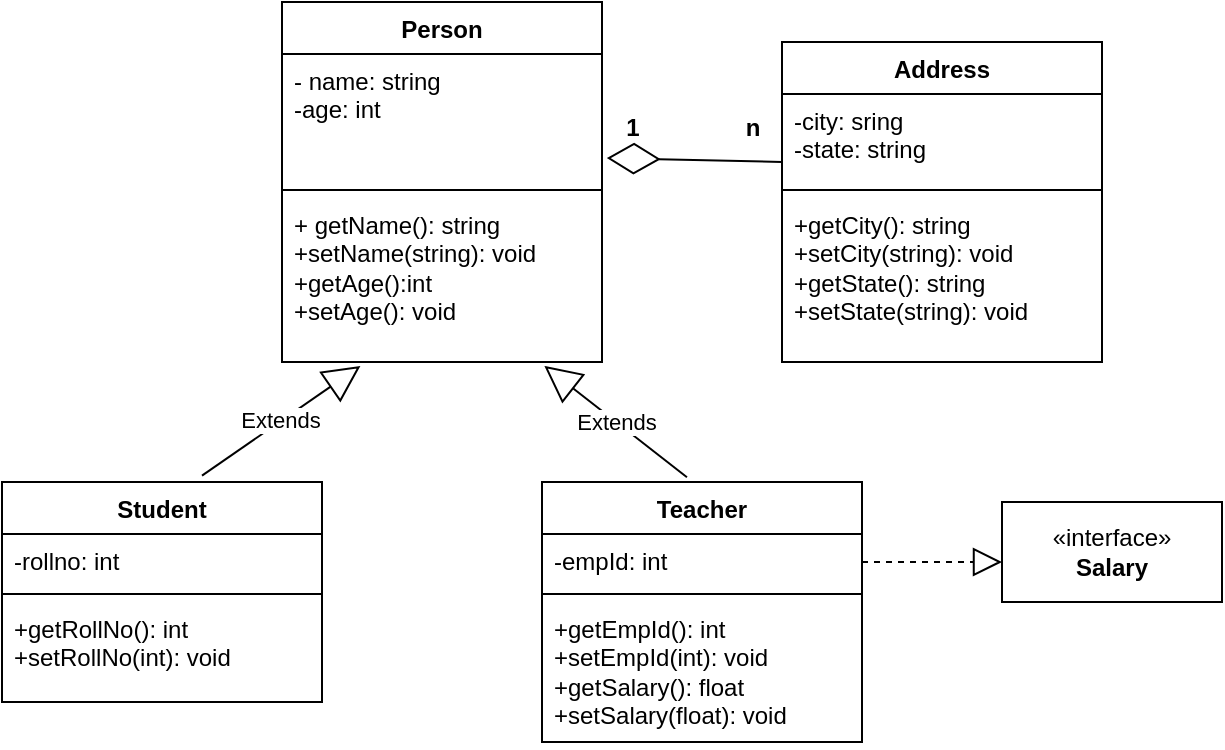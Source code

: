 <mxfile version="21.6.3" type="google">
  <diagram name="Page-1" id="W2z449J8qsSKC8pYuh3Q">
    <mxGraphModel grid="1" page="1" gridSize="10" guides="1" tooltips="1" connect="1" arrows="1" fold="1" pageScale="1" pageWidth="850" pageHeight="1100" math="0" shadow="0">
      <root>
        <mxCell id="0" />
        <mxCell id="1" parent="0" />
        <mxCell id="ssMn_EyBkLxvwHTFp7AE-2" value="Person" style="swimlane;fontStyle=1;align=center;verticalAlign=top;childLayout=stackLayout;horizontal=1;startSize=26;horizontalStack=0;resizeParent=1;resizeParentMax=0;resizeLast=0;collapsible=1;marginBottom=0;whiteSpace=wrap;html=1;" vertex="1" parent="1">
          <mxGeometry x="330" y="-1080" width="160" height="180" as="geometry" />
        </mxCell>
        <mxCell id="ssMn_EyBkLxvwHTFp7AE-3" value="- name: string&lt;br&gt;-age: int" style="text;strokeColor=none;fillColor=none;align=left;verticalAlign=top;spacingLeft=4;spacingRight=4;overflow=hidden;rotatable=0;points=[[0,0.5],[1,0.5]];portConstraint=eastwest;whiteSpace=wrap;html=1;" vertex="1" parent="ssMn_EyBkLxvwHTFp7AE-2">
          <mxGeometry y="26" width="160" height="64" as="geometry" />
        </mxCell>
        <mxCell id="ssMn_EyBkLxvwHTFp7AE-4" value="" style="line;strokeWidth=1;fillColor=none;align=left;verticalAlign=middle;spacingTop=-1;spacingLeft=3;spacingRight=3;rotatable=0;labelPosition=right;points=[];portConstraint=eastwest;strokeColor=inherit;" vertex="1" parent="ssMn_EyBkLxvwHTFp7AE-2">
          <mxGeometry y="90" width="160" height="8" as="geometry" />
        </mxCell>
        <mxCell id="ssMn_EyBkLxvwHTFp7AE-5" value="+ getName(): string&lt;br&gt;+setName(string): void&lt;br&gt;+getAge():int&lt;br&gt;+setAge(): void" style="text;strokeColor=none;fillColor=none;align=left;verticalAlign=top;spacingLeft=4;spacingRight=4;overflow=hidden;rotatable=0;points=[[0,0.5],[1,0.5]];portConstraint=eastwest;whiteSpace=wrap;html=1;" vertex="1" parent="ssMn_EyBkLxvwHTFp7AE-2">
          <mxGeometry y="98" width="160" height="82" as="geometry" />
        </mxCell>
        <mxCell id="ssMn_EyBkLxvwHTFp7AE-6" value="Student" style="swimlane;fontStyle=1;align=center;verticalAlign=top;childLayout=stackLayout;horizontal=1;startSize=26;horizontalStack=0;resizeParent=1;resizeParentMax=0;resizeLast=0;collapsible=1;marginBottom=0;whiteSpace=wrap;html=1;" vertex="1" parent="1">
          <mxGeometry x="190" y="-840" width="160" height="110" as="geometry" />
        </mxCell>
        <mxCell id="ssMn_EyBkLxvwHTFp7AE-7" value="-rollno: int" style="text;strokeColor=none;fillColor=none;align=left;verticalAlign=top;spacingLeft=4;spacingRight=4;overflow=hidden;rotatable=0;points=[[0,0.5],[1,0.5]];portConstraint=eastwest;whiteSpace=wrap;html=1;" vertex="1" parent="ssMn_EyBkLxvwHTFp7AE-6">
          <mxGeometry y="26" width="160" height="26" as="geometry" />
        </mxCell>
        <mxCell id="ssMn_EyBkLxvwHTFp7AE-8" value="" style="line;strokeWidth=1;fillColor=none;align=left;verticalAlign=middle;spacingTop=-1;spacingLeft=3;spacingRight=3;rotatable=0;labelPosition=right;points=[];portConstraint=eastwest;strokeColor=inherit;" vertex="1" parent="ssMn_EyBkLxvwHTFp7AE-6">
          <mxGeometry y="52" width="160" height="8" as="geometry" />
        </mxCell>
        <mxCell id="ssMn_EyBkLxvwHTFp7AE-9" value="+getRollNo(): int&lt;br&gt;+setRollNo(int): void" style="text;strokeColor=none;fillColor=none;align=left;verticalAlign=top;spacingLeft=4;spacingRight=4;overflow=hidden;rotatable=0;points=[[0,0.5],[1,0.5]];portConstraint=eastwest;whiteSpace=wrap;html=1;" vertex="1" parent="ssMn_EyBkLxvwHTFp7AE-6">
          <mxGeometry y="60" width="160" height="50" as="geometry" />
        </mxCell>
        <mxCell id="ssMn_EyBkLxvwHTFp7AE-10" value="Teacher" style="swimlane;fontStyle=1;align=center;verticalAlign=top;childLayout=stackLayout;horizontal=1;startSize=26;horizontalStack=0;resizeParent=1;resizeParentMax=0;resizeLast=0;collapsible=1;marginBottom=0;whiteSpace=wrap;html=1;" vertex="1" parent="1">
          <mxGeometry x="460" y="-840" width="160" height="130" as="geometry" />
        </mxCell>
        <mxCell id="ssMn_EyBkLxvwHTFp7AE-11" value="-empId: int" style="text;strokeColor=none;fillColor=none;align=left;verticalAlign=top;spacingLeft=4;spacingRight=4;overflow=hidden;rotatable=0;points=[[0,0.5],[1,0.5]];portConstraint=eastwest;whiteSpace=wrap;html=1;" vertex="1" parent="ssMn_EyBkLxvwHTFp7AE-10">
          <mxGeometry y="26" width="160" height="26" as="geometry" />
        </mxCell>
        <mxCell id="ssMn_EyBkLxvwHTFp7AE-12" value="" style="line;strokeWidth=1;fillColor=none;align=left;verticalAlign=middle;spacingTop=-1;spacingLeft=3;spacingRight=3;rotatable=0;labelPosition=right;points=[];portConstraint=eastwest;strokeColor=inherit;" vertex="1" parent="ssMn_EyBkLxvwHTFp7AE-10">
          <mxGeometry y="52" width="160" height="8" as="geometry" />
        </mxCell>
        <mxCell id="ssMn_EyBkLxvwHTFp7AE-13" value="+getEmpId(): int&lt;br&gt;+setEmpId(int): void&lt;br&gt;+getSalary(): float&lt;br&gt;+setSalary(float): void" style="text;strokeColor=none;fillColor=none;align=left;verticalAlign=top;spacingLeft=4;spacingRight=4;overflow=hidden;rotatable=0;points=[[0,0.5],[1,0.5]];portConstraint=eastwest;whiteSpace=wrap;html=1;" vertex="1" parent="ssMn_EyBkLxvwHTFp7AE-10">
          <mxGeometry y="60" width="160" height="70" as="geometry" />
        </mxCell>
        <mxCell id="ssMn_EyBkLxvwHTFp7AE-15" value="Extends" style="endArrow=block;endSize=16;endFill=0;html=1;rounded=0;exitX=0.625;exitY=-0.029;exitDx=0;exitDy=0;exitPerimeter=0;entryX=0.245;entryY=1.024;entryDx=0;entryDy=0;entryPerimeter=0;" edge="1" parent="1" source="ssMn_EyBkLxvwHTFp7AE-6" target="ssMn_EyBkLxvwHTFp7AE-5">
          <mxGeometry width="160" relative="1" as="geometry">
            <mxPoint x="210" y="-840" as="sourcePoint" />
            <mxPoint x="370" y="-890" as="targetPoint" />
          </mxGeometry>
        </mxCell>
        <mxCell id="ssMn_EyBkLxvwHTFp7AE-17" value="Extends" style="endArrow=block;endSize=16;endFill=0;html=1;rounded=0;exitX=0.453;exitY=-0.018;exitDx=0;exitDy=0;exitPerimeter=0;entryX=0.82;entryY=1.024;entryDx=0;entryDy=0;entryPerimeter=0;" edge="1" parent="1" source="ssMn_EyBkLxvwHTFp7AE-10" target="ssMn_EyBkLxvwHTFp7AE-5">
          <mxGeometry width="160" relative="1" as="geometry">
            <mxPoint x="500" y="-880" as="sourcePoint" />
            <mxPoint x="460" y="-890" as="targetPoint" />
          </mxGeometry>
        </mxCell>
        <mxCell id="ssMn_EyBkLxvwHTFp7AE-18" value="Address" style="swimlane;fontStyle=1;align=center;verticalAlign=top;childLayout=stackLayout;horizontal=1;startSize=26;horizontalStack=0;resizeParent=1;resizeParentMax=0;resizeLast=0;collapsible=1;marginBottom=0;whiteSpace=wrap;html=1;" vertex="1" parent="1">
          <mxGeometry x="580" y="-1060" width="160" height="160" as="geometry" />
        </mxCell>
        <mxCell id="ssMn_EyBkLxvwHTFp7AE-19" value="-city: sring&lt;br&gt;-state: string" style="text;strokeColor=none;fillColor=none;align=left;verticalAlign=top;spacingLeft=4;spacingRight=4;overflow=hidden;rotatable=0;points=[[0,0.5],[1,0.5]];portConstraint=eastwest;whiteSpace=wrap;html=1;" vertex="1" parent="ssMn_EyBkLxvwHTFp7AE-18">
          <mxGeometry y="26" width="160" height="44" as="geometry" />
        </mxCell>
        <mxCell id="ssMn_EyBkLxvwHTFp7AE-20" value="" style="line;strokeWidth=1;fillColor=none;align=left;verticalAlign=middle;spacingTop=-1;spacingLeft=3;spacingRight=3;rotatable=0;labelPosition=right;points=[];portConstraint=eastwest;strokeColor=inherit;" vertex="1" parent="ssMn_EyBkLxvwHTFp7AE-18">
          <mxGeometry y="70" width="160" height="8" as="geometry" />
        </mxCell>
        <mxCell id="ssMn_EyBkLxvwHTFp7AE-21" value="+getCity(): string&lt;br&gt;+setCity(string): void&lt;br&gt;+getState(): string&lt;br&gt;+setState(string): void" style="text;strokeColor=none;fillColor=none;align=left;verticalAlign=top;spacingLeft=4;spacingRight=4;overflow=hidden;rotatable=0;points=[[0,0.5],[1,0.5]];portConstraint=eastwest;whiteSpace=wrap;html=1;" vertex="1" parent="ssMn_EyBkLxvwHTFp7AE-18">
          <mxGeometry y="78" width="160" height="82" as="geometry" />
        </mxCell>
        <mxCell id="ssMn_EyBkLxvwHTFp7AE-22" value="" style="endArrow=diamondThin;endFill=0;endSize=24;html=1;rounded=0;exitX=1.015;exitY=0.813;exitDx=0;exitDy=0;exitPerimeter=0;entryX=1.015;entryY=0.813;entryDx=0;entryDy=0;entryPerimeter=0;" edge="1" parent="1" target="ssMn_EyBkLxvwHTFp7AE-3">
          <mxGeometry width="160" relative="1" as="geometry">
            <mxPoint x="580" y="-1000" as="sourcePoint" />
            <mxPoint x="420" y="-1000" as="targetPoint" />
          </mxGeometry>
        </mxCell>
        <mxCell id="ssMn_EyBkLxvwHTFp7AE-23" value="«interface»&lt;br&gt;&lt;b&gt;Salary&lt;/b&gt;" style="html=1;whiteSpace=wrap;" vertex="1" parent="1">
          <mxGeometry x="690" y="-830" width="110" height="50" as="geometry" />
        </mxCell>
        <mxCell id="ssMn_EyBkLxvwHTFp7AE-25" value="" style="endArrow=block;dashed=1;endFill=0;endSize=12;html=1;rounded=0;" edge="1" parent="1">
          <mxGeometry width="160" relative="1" as="geometry">
            <mxPoint x="620" y="-800" as="sourcePoint" />
            <mxPoint x="690" y="-800" as="targetPoint" />
          </mxGeometry>
        </mxCell>
        <mxCell id="ssMn_EyBkLxvwHTFp7AE-26" value="1" style="text;align=center;fontStyle=1;verticalAlign=middle;spacingLeft=3;spacingRight=3;strokeColor=none;rotatable=0;points=[[0,0.5],[1,0.5]];portConstraint=eastwest;html=1;" vertex="1" parent="1">
          <mxGeometry x="490" y="-1030" width="30" height="26" as="geometry" />
        </mxCell>
        <mxCell id="ssMn_EyBkLxvwHTFp7AE-27" value="n" style="text;align=center;fontStyle=1;verticalAlign=middle;spacingLeft=3;spacingRight=3;strokeColor=none;rotatable=0;points=[[0,0.5],[1,0.5]];portConstraint=eastwest;html=1;" vertex="1" parent="1">
          <mxGeometry x="550" y="-1030" width="30" height="26" as="geometry" />
        </mxCell>
      </root>
    </mxGraphModel>
  </diagram>
</mxfile>
